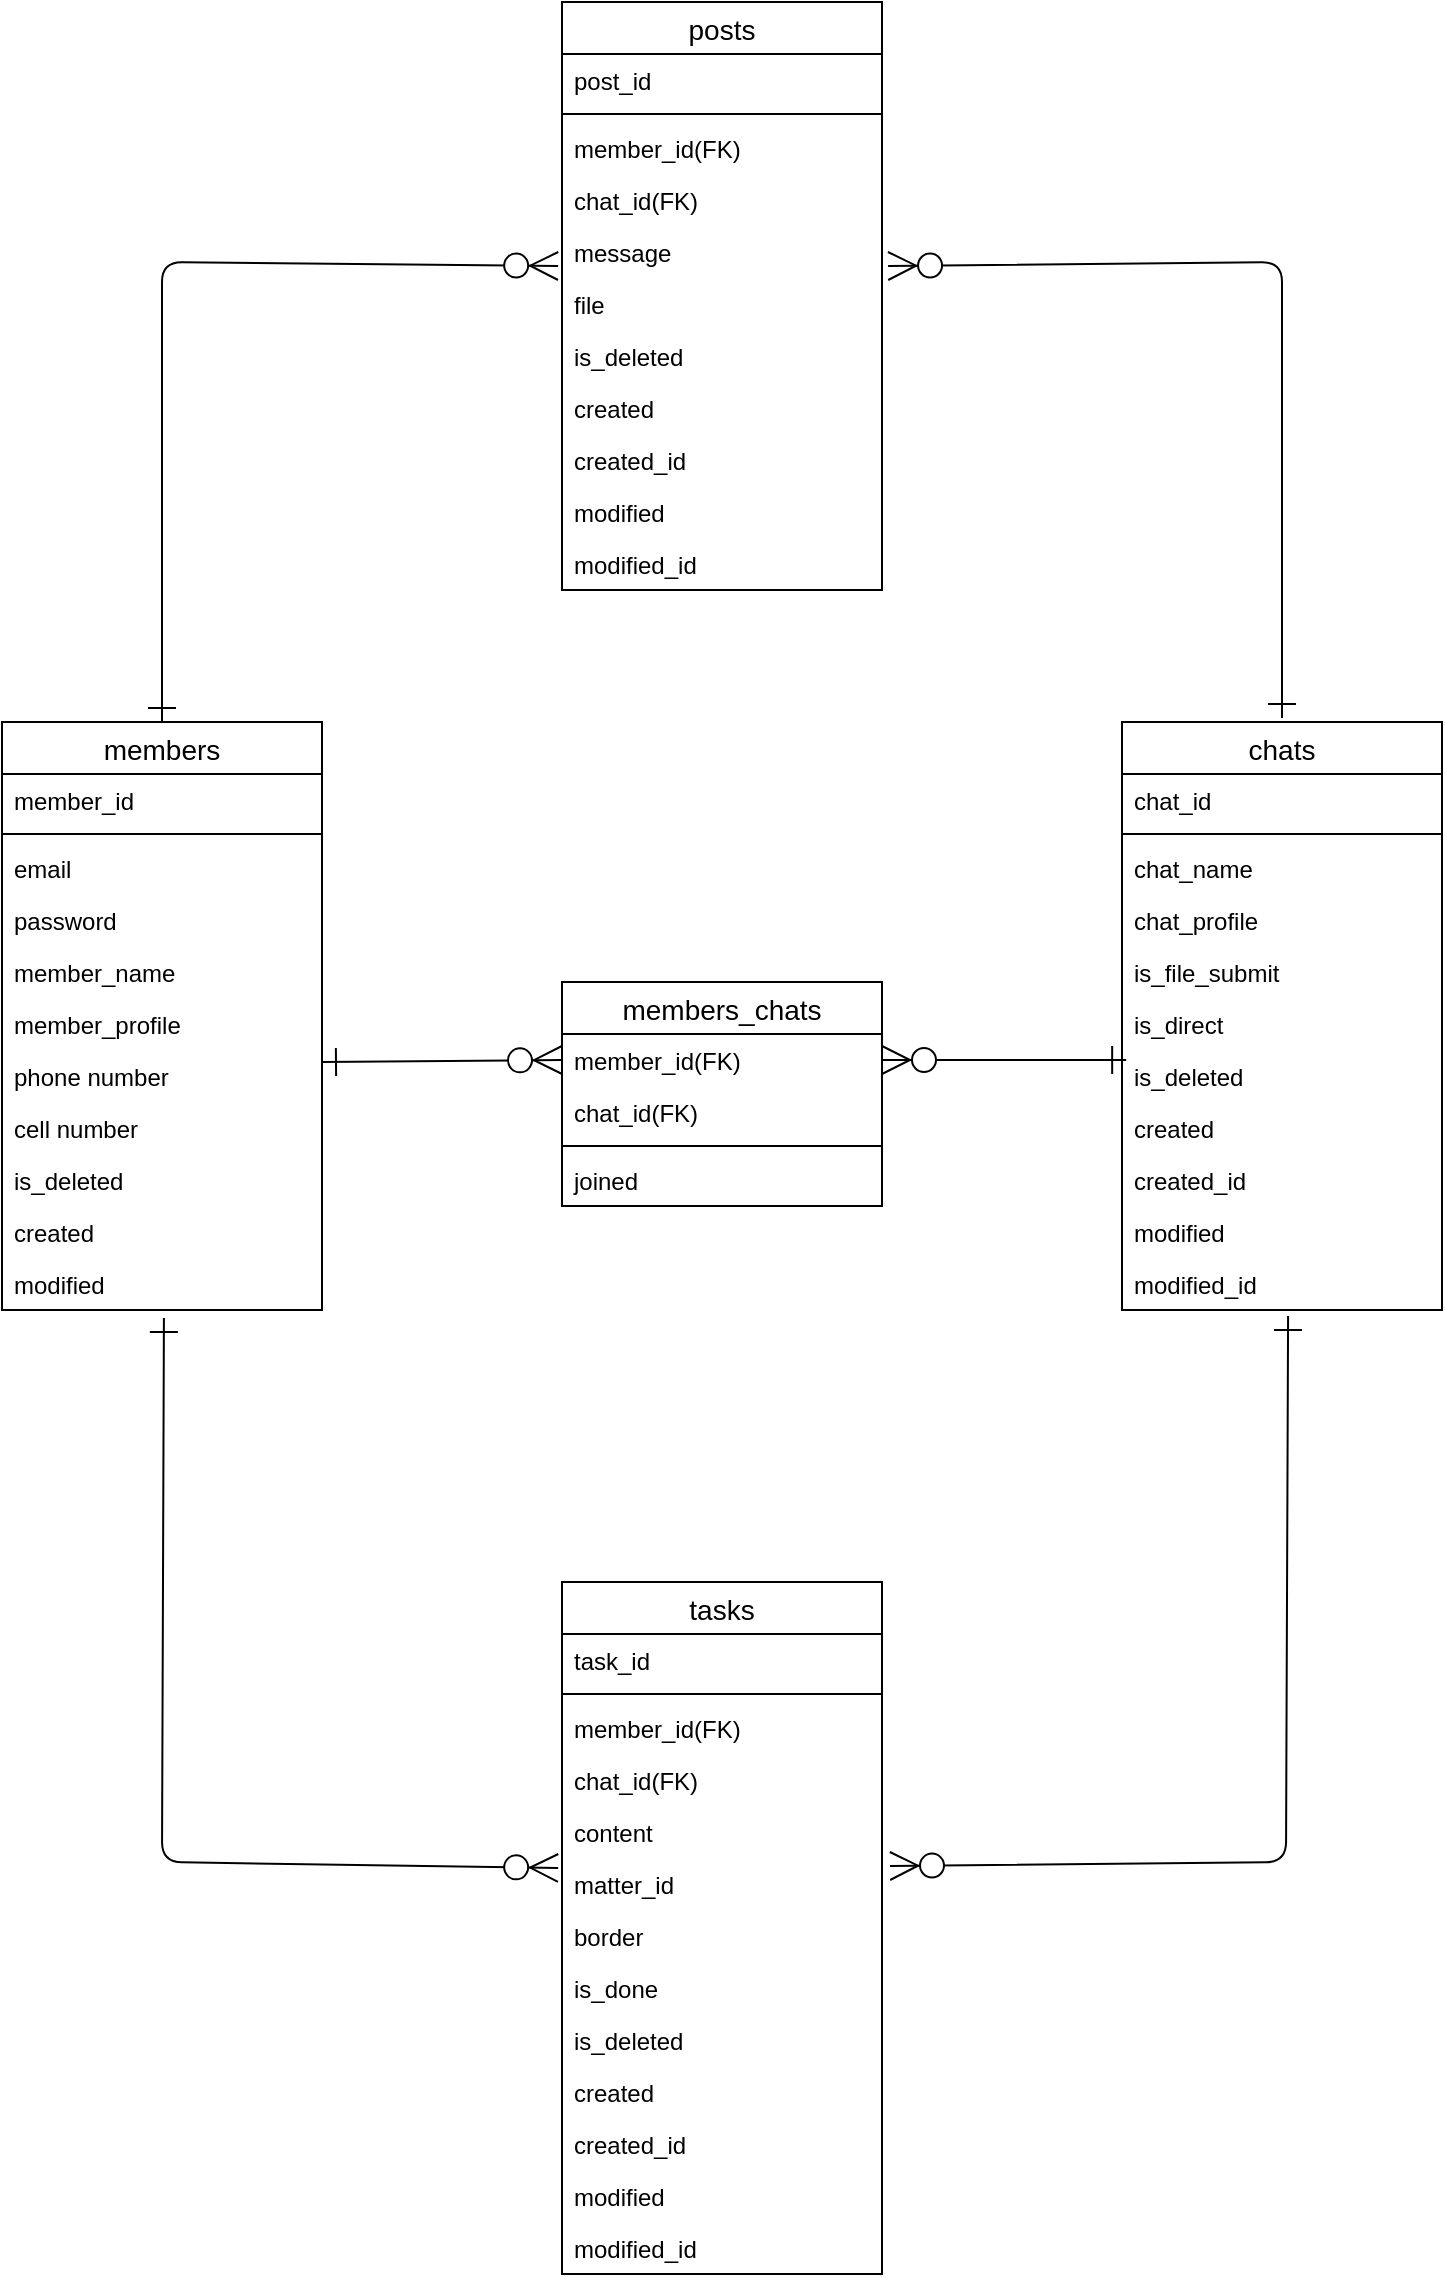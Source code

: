 <mxfile version="13.1.3">
    <diagram id="6hGFLwfOUW9BJ-s0fimq" name="Page-1">
        <mxGraphModel dx="675" dy="1175" grid="1" gridSize="10" guides="1" tooltips="1" connect="1" arrows="1" fold="1" page="1" pageScale="1" pageWidth="827" pageHeight="1169" math="0" shadow="0">
            <root>
                <mxCell id="0"/>
                <mxCell id="1" parent="0"/>
                <mxCell id="71" value="" style="fontSize=12;html=1;endArrow=ERzeroToMany;endFill=1;startArrow=ERone;startFill=0;endSize=12;startSize=12;exitX=1;exitY=0.231;exitDx=0;exitDy=0;exitPerimeter=0;entryX=0;entryY=0.5;entryDx=0;entryDy=0;" parent="1" source="19" target="82" edge="1">
                    <mxGeometry width="100" height="100" relative="1" as="geometry">
                        <mxPoint x="450" y="561" as="sourcePoint"/>
                        <mxPoint x="260" y="559" as="targetPoint"/>
                    </mxGeometry>
                </mxCell>
                <mxCell id="29" value="chats" style="swimlane;fontStyle=0;childLayout=stackLayout;horizontal=1;startSize=26;horizontalStack=0;resizeParent=1;resizeParentMax=0;resizeLast=0;collapsible=1;marginBottom=0;align=center;fontSize=14;" parent="1" vertex="1">
                    <mxGeometry x="560" y="390" width="160" height="294" as="geometry"/>
                </mxCell>
                <mxCell id="30" value="chat_id" style="text;strokeColor=none;fillColor=none;spacingLeft=4;spacingRight=4;overflow=hidden;rotatable=0;points=[[0,0.5],[1,0.5]];portConstraint=eastwest;fontSize=12;" parent="29" vertex="1">
                    <mxGeometry y="26" width="160" height="26" as="geometry"/>
                </mxCell>
                <mxCell id="31" value="" style="line;strokeWidth=1;fillColor=none;align=left;verticalAlign=middle;spacingTop=-1;spacingLeft=3;spacingRight=3;rotatable=0;labelPosition=right;points=[];portConstraint=eastwest;fontSize=12;" parent="29" vertex="1">
                    <mxGeometry y="52" width="160" height="8" as="geometry"/>
                </mxCell>
                <mxCell id="34" value="chat_name&#10;" style="text;strokeColor=none;fillColor=none;spacingLeft=4;spacingRight=4;overflow=hidden;rotatable=0;points=[[0,0.5],[1,0.5]];portConstraint=eastwest;fontSize=12;" parent="29" vertex="1">
                    <mxGeometry y="60" width="160" height="26" as="geometry"/>
                </mxCell>
                <mxCell id="32" value="chat_profile" style="text;strokeColor=none;fillColor=none;spacingLeft=4;spacingRight=4;overflow=hidden;rotatable=0;points=[[0,0.5],[1,0.5]];portConstraint=eastwest;fontSize=12;" parent="29" vertex="1">
                    <mxGeometry y="86" width="160" height="26" as="geometry"/>
                </mxCell>
                <mxCell id="33" value="is_file_submit" style="text;strokeColor=none;fillColor=none;spacingLeft=4;spacingRight=4;overflow=hidden;rotatable=0;points=[[0,0.5],[1,0.5]];portConstraint=eastwest;fontSize=12;" parent="29" vertex="1">
                    <mxGeometry y="112" width="160" height="26" as="geometry"/>
                </mxCell>
                <mxCell id="35" value="is_direct" style="text;strokeColor=none;fillColor=none;spacingLeft=4;spacingRight=4;overflow=hidden;rotatable=0;points=[[0,0.5],[1,0.5]];portConstraint=eastwest;fontSize=12;" parent="29" vertex="1">
                    <mxGeometry y="138" width="160" height="26" as="geometry"/>
                </mxCell>
                <mxCell id="36" value="is_deleted" style="text;strokeColor=none;fillColor=none;spacingLeft=4;spacingRight=4;overflow=hidden;rotatable=0;points=[[0,0.5],[1,0.5]];portConstraint=eastwest;fontSize=12;" parent="29" vertex="1">
                    <mxGeometry y="164" width="160" height="26" as="geometry"/>
                </mxCell>
                <mxCell id="39" value="created" style="text;strokeColor=none;fillColor=none;spacingLeft=4;spacingRight=4;overflow=hidden;rotatable=0;points=[[0,0.5],[1,0.5]];portConstraint=eastwest;fontSize=12;" parent="29" vertex="1">
                    <mxGeometry y="190" width="160" height="26" as="geometry"/>
                </mxCell>
                <mxCell id="37" value="created_id" style="text;strokeColor=none;fillColor=none;spacingLeft=4;spacingRight=4;overflow=hidden;rotatable=0;points=[[0,0.5],[1,0.5]];portConstraint=eastwest;fontSize=12;" parent="29" vertex="1">
                    <mxGeometry y="216" width="160" height="26" as="geometry"/>
                </mxCell>
                <mxCell id="40" value="modified" style="text;strokeColor=none;fillColor=none;spacingLeft=4;spacingRight=4;overflow=hidden;rotatable=0;points=[[0,0.5],[1,0.5]];portConstraint=eastwest;fontSize=12;" parent="29" vertex="1">
                    <mxGeometry y="242" width="160" height="26" as="geometry"/>
                </mxCell>
                <mxCell id="41" value="modified_id" style="text;strokeColor=none;fillColor=none;spacingLeft=4;spacingRight=4;overflow=hidden;rotatable=0;points=[[0,0.5],[1,0.5]];portConstraint=eastwest;fontSize=12;" parent="29" vertex="1">
                    <mxGeometry y="268" width="160" height="26" as="geometry"/>
                </mxCell>
                <mxCell id="54" value="tasks" style="swimlane;fontStyle=0;childLayout=stackLayout;horizontal=1;startSize=26;horizontalStack=0;resizeParent=1;resizeParentMax=0;resizeLast=0;collapsible=1;marginBottom=0;align=center;fontSize=14;" parent="1" vertex="1">
                    <mxGeometry x="280" y="820" width="160" height="346" as="geometry"/>
                </mxCell>
                <mxCell id="55" value="task_id" style="text;strokeColor=none;fillColor=none;spacingLeft=4;spacingRight=4;overflow=hidden;rotatable=0;points=[[0,0.5],[1,0.5]];portConstraint=eastwest;fontSize=12;" parent="54" vertex="1">
                    <mxGeometry y="26" width="160" height="26" as="geometry"/>
                </mxCell>
                <mxCell id="56" value="" style="line;strokeWidth=1;fillColor=none;align=left;verticalAlign=middle;spacingTop=-1;spacingLeft=3;spacingRight=3;rotatable=0;labelPosition=right;points=[];portConstraint=eastwest;fontSize=12;" parent="54" vertex="1">
                    <mxGeometry y="52" width="160" height="8" as="geometry"/>
                </mxCell>
                <mxCell id="98" value="member_id(FK)" style="text;strokeColor=none;fillColor=none;spacingLeft=4;spacingRight=4;overflow=hidden;rotatable=0;points=[[0,0.5],[1,0.5]];portConstraint=eastwest;fontSize=12;" parent="54" vertex="1">
                    <mxGeometry y="60" width="160" height="26" as="geometry"/>
                </mxCell>
                <mxCell id="97" value="chat_id(FK)" style="text;strokeColor=none;fillColor=none;spacingLeft=4;spacingRight=4;overflow=hidden;rotatable=0;points=[[0,0.5],[1,0.5]];portConstraint=eastwest;fontSize=12;" parent="54" vertex="1">
                    <mxGeometry y="86" width="160" height="26" as="geometry"/>
                </mxCell>
                <mxCell id="57" value="content" style="text;strokeColor=none;fillColor=none;spacingLeft=4;spacingRight=4;overflow=hidden;rotatable=0;points=[[0,0.5],[1,0.5]];portConstraint=eastwest;fontSize=12;" parent="54" vertex="1">
                    <mxGeometry y="112" width="160" height="26" as="geometry"/>
                </mxCell>
                <mxCell id="58" value="matter_id" style="text;strokeColor=none;fillColor=none;spacingLeft=4;spacingRight=4;overflow=hidden;rotatable=0;points=[[0,0.5],[1,0.5]];portConstraint=eastwest;fontSize=12;" parent="54" vertex="1">
                    <mxGeometry y="138" width="160" height="26" as="geometry"/>
                </mxCell>
                <mxCell id="59" value="border" style="text;strokeColor=none;fillColor=none;spacingLeft=4;spacingRight=4;overflow=hidden;rotatable=0;points=[[0,0.5],[1,0.5]];portConstraint=eastwest;fontSize=12;" parent="54" vertex="1">
                    <mxGeometry y="164" width="160" height="26" as="geometry"/>
                </mxCell>
                <mxCell id="65" value="is_done" style="text;strokeColor=none;fillColor=none;spacingLeft=4;spacingRight=4;overflow=hidden;rotatable=0;points=[[0,0.5],[1,0.5]];portConstraint=eastwest;fontSize=12;" parent="54" vertex="1">
                    <mxGeometry y="190" width="160" height="26" as="geometry"/>
                </mxCell>
                <mxCell id="64" value="is_deleted" style="text;strokeColor=none;fillColor=none;spacingLeft=4;spacingRight=4;overflow=hidden;rotatable=0;points=[[0,0.5],[1,0.5]];portConstraint=eastwest;fontSize=12;" parent="54" vertex="1">
                    <mxGeometry y="216" width="160" height="26" as="geometry"/>
                </mxCell>
                <mxCell id="60" value="created" style="text;strokeColor=none;fillColor=none;spacingLeft=4;spacingRight=4;overflow=hidden;rotatable=0;points=[[0,0.5],[1,0.5]];portConstraint=eastwest;fontSize=12;" parent="54" vertex="1">
                    <mxGeometry y="242" width="160" height="26" as="geometry"/>
                </mxCell>
                <mxCell id="61" value="created_id&#10;" style="text;strokeColor=none;fillColor=none;spacingLeft=4;spacingRight=4;overflow=hidden;rotatable=0;points=[[0,0.5],[1,0.5]];portConstraint=eastwest;fontSize=12;" parent="54" vertex="1">
                    <mxGeometry y="268" width="160" height="26" as="geometry"/>
                </mxCell>
                <mxCell id="62" value="modified" style="text;strokeColor=none;fillColor=none;spacingLeft=4;spacingRight=4;overflow=hidden;rotatable=0;points=[[0,0.5],[1,0.5]];portConstraint=eastwest;fontSize=12;" parent="54" vertex="1">
                    <mxGeometry y="294" width="160" height="26" as="geometry"/>
                </mxCell>
                <mxCell id="63" value="modified_id" style="text;strokeColor=none;fillColor=none;spacingLeft=4;spacingRight=4;overflow=hidden;rotatable=0;points=[[0,0.5],[1,0.5]];portConstraint=eastwest;fontSize=12;" parent="54" vertex="1">
                    <mxGeometry y="320" width="160" height="26" as="geometry"/>
                </mxCell>
                <mxCell id="73" value="" style="fontSize=12;html=1;endArrow=ERzeroToMany;endFill=1;startArrow=ERone;startFill=0;endSize=12;startSize=12;exitX=0.5;exitY=0;exitDx=0;exitDy=0;entryX=-0.012;entryY=0.769;entryDx=0;entryDy=0;entryPerimeter=0;" parent="1" source="13" target="95" edge="1">
                    <mxGeometry width="100" height="100" relative="1" as="geometry">
                        <mxPoint x="330" y="331.016" as="sourcePoint"/>
                        <mxPoint x="260" y="160" as="targetPoint"/>
                        <Array as="points">
                            <mxPoint x="80" y="160"/>
                        </Array>
                    </mxGeometry>
                </mxCell>
                <mxCell id="74" value="" style="fontSize=12;html=1;endArrow=ERzeroToMany;endFill=1;startArrow=ERone;startFill=0;endSize=12;startSize=12;entryX=1.025;entryY=0.154;entryDx=0;entryDy=0;entryPerimeter=0;exitX=0.519;exitY=1.115;exitDx=0;exitDy=0;exitPerimeter=0;" parent="1" source="41" target="58" edge="1">
                    <mxGeometry width="100" height="100" relative="1" as="geometry">
                        <mxPoint x="642" y="730" as="sourcePoint"/>
                        <mxPoint x="470" y="960" as="targetPoint"/>
                        <Array as="points">
                            <mxPoint x="642" y="960"/>
                        </Array>
                    </mxGeometry>
                </mxCell>
                <mxCell id="76" value="" style="fontSize=12;html=1;endArrow=ERzeroToMany;endFill=1;startArrow=ERone;startFill=0;endSize=12;startSize=12;entryX=1.019;entryY=0.769;entryDx=0;entryDy=0;entryPerimeter=0;" parent="1" target="95" edge="1">
                    <mxGeometry width="100" height="100" relative="1" as="geometry">
                        <mxPoint x="640" y="388" as="sourcePoint"/>
                        <mxPoint x="460" y="160" as="targetPoint"/>
                        <Array as="points">
                            <mxPoint x="640" y="160"/>
                        </Array>
                    </mxGeometry>
                </mxCell>
                <mxCell id="42" value="posts" style="swimlane;fontStyle=0;childLayout=stackLayout;horizontal=1;startSize=26;horizontalStack=0;resizeParent=1;resizeParentMax=0;resizeLast=0;collapsible=1;marginBottom=0;align=center;fontSize=14;" parent="1" vertex="1">
                    <mxGeometry x="280" y="30" width="160" height="294" as="geometry"/>
                </mxCell>
                <mxCell id="43" value="post_id" style="text;strokeColor=none;fillColor=none;spacingLeft=4;spacingRight=4;overflow=hidden;rotatable=0;points=[[0,0.5],[1,0.5]];portConstraint=eastwest;fontSize=12;" parent="42" vertex="1">
                    <mxGeometry y="26" width="160" height="26" as="geometry"/>
                </mxCell>
                <mxCell id="44" value="" style="line;strokeWidth=1;fillColor=none;align=left;verticalAlign=middle;spacingTop=-1;spacingLeft=3;spacingRight=3;rotatable=0;labelPosition=right;points=[];portConstraint=eastwest;fontSize=12;" parent="42" vertex="1">
                    <mxGeometry y="52" width="160" height="8" as="geometry"/>
                </mxCell>
                <mxCell id="96" value="member_id(FK)" style="text;strokeColor=none;fillColor=none;spacingLeft=4;spacingRight=4;overflow=hidden;rotatable=0;points=[[0,0.5],[1,0.5]];portConstraint=eastwest;fontSize=12;" parent="42" vertex="1">
                    <mxGeometry y="60" width="160" height="26" as="geometry"/>
                </mxCell>
                <mxCell id="45" value="chat_id(FK)" style="text;strokeColor=none;fillColor=none;spacingLeft=4;spacingRight=4;overflow=hidden;rotatable=0;points=[[0,0.5],[1,0.5]];portConstraint=eastwest;fontSize=12;" parent="42" vertex="1">
                    <mxGeometry y="86" width="160" height="26" as="geometry"/>
                </mxCell>
                <mxCell id="95" value="message" style="text;strokeColor=none;fillColor=none;spacingLeft=4;spacingRight=4;overflow=hidden;rotatable=0;points=[[0,0.5],[1,0.5]];portConstraint=eastwest;fontSize=12;" parent="42" vertex="1">
                    <mxGeometry y="112" width="160" height="26" as="geometry"/>
                </mxCell>
                <mxCell id="46" value="file" style="text;strokeColor=none;fillColor=none;spacingLeft=4;spacingRight=4;overflow=hidden;rotatable=0;points=[[0,0.5],[1,0.5]];portConstraint=eastwest;fontSize=12;" parent="42" vertex="1">
                    <mxGeometry y="138" width="160" height="26" as="geometry"/>
                </mxCell>
                <mxCell id="51" value="is_deleted" style="text;strokeColor=none;fillColor=none;spacingLeft=4;spacingRight=4;overflow=hidden;rotatable=0;points=[[0,0.5],[1,0.5]];portConstraint=eastwest;fontSize=12;" parent="42" vertex="1">
                    <mxGeometry y="164" width="160" height="26" as="geometry"/>
                </mxCell>
                <mxCell id="52" value="created" style="text;strokeColor=none;fillColor=none;spacingLeft=4;spacingRight=4;overflow=hidden;rotatable=0;points=[[0,0.5],[1,0.5]];portConstraint=eastwest;fontSize=12;" parent="42" vertex="1">
                    <mxGeometry y="190" width="160" height="26" as="geometry"/>
                </mxCell>
                <mxCell id="49" value="created_id&#10;" style="text;strokeColor=none;fillColor=none;spacingLeft=4;spacingRight=4;overflow=hidden;rotatable=0;points=[[0,0.5],[1,0.5]];portConstraint=eastwest;fontSize=12;" parent="42" vertex="1">
                    <mxGeometry y="216" width="160" height="26" as="geometry"/>
                </mxCell>
                <mxCell id="53" value="modified" style="text;strokeColor=none;fillColor=none;spacingLeft=4;spacingRight=4;overflow=hidden;rotatable=0;points=[[0,0.5],[1,0.5]];portConstraint=eastwest;fontSize=12;" parent="42" vertex="1">
                    <mxGeometry y="242" width="160" height="26" as="geometry"/>
                </mxCell>
                <mxCell id="50" value="modified_id" style="text;strokeColor=none;fillColor=none;spacingLeft=4;spacingRight=4;overflow=hidden;rotatable=0;points=[[0,0.5],[1,0.5]];portConstraint=eastwest;fontSize=12;" parent="42" vertex="1">
                    <mxGeometry y="268" width="160" height="26" as="geometry"/>
                </mxCell>
                <mxCell id="93" value="" style="fontSize=12;html=1;endArrow=ERzeroToMany;endFill=1;startArrow=ERone;startFill=0;endSize=12;startSize=12;exitX=0.013;exitY=0.192;exitDx=0;exitDy=0;exitPerimeter=0;entryX=1;entryY=0.5;entryDx=0;entryDy=0;" parent="1" source="36" target="82" edge="1">
                    <mxGeometry width="100" height="100" relative="1" as="geometry">
                        <mxPoint x="450" y="561.006" as="sourcePoint"/>
                        <mxPoint x="460" y="559" as="targetPoint"/>
                    </mxGeometry>
                </mxCell>
                <mxCell id="81" value="members_chats" style="swimlane;fontStyle=0;childLayout=stackLayout;horizontal=1;startSize=26;horizontalStack=0;resizeParent=1;resizeParentMax=0;resizeLast=0;collapsible=1;marginBottom=0;align=center;fontSize=14;" parent="1" vertex="1">
                    <mxGeometry x="280" y="520" width="160" height="112" as="geometry">
                        <mxRectangle x="280" y="520" width="130" height="26" as="alternateBounds"/>
                    </mxGeometry>
                </mxCell>
                <mxCell id="82" value="member_id(FK)" style="text;strokeColor=none;fillColor=none;spacingLeft=4;spacingRight=4;overflow=hidden;rotatable=0;points=[[0,0.5],[1,0.5]];portConstraint=eastwest;fontSize=12;" parent="81" vertex="1">
                    <mxGeometry y="26" width="160" height="26" as="geometry"/>
                </mxCell>
                <mxCell id="84" value="chat_id(FK)" style="text;strokeColor=none;fillColor=none;spacingLeft=4;spacingRight=4;overflow=hidden;rotatable=0;points=[[0,0.5],[1,0.5]];portConstraint=eastwest;fontSize=12;" parent="81" vertex="1">
                    <mxGeometry y="52" width="160" height="26" as="geometry"/>
                </mxCell>
                <mxCell id="94" value="" style="line;strokeWidth=1;fillColor=none;align=left;verticalAlign=middle;spacingTop=-1;spacingLeft=3;spacingRight=3;rotatable=0;labelPosition=right;points=[];portConstraint=eastwest;fontSize=12;" parent="81" vertex="1">
                    <mxGeometry y="78" width="160" height="8" as="geometry"/>
                </mxCell>
                <mxCell id="85" value="joined" style="text;strokeColor=none;fillColor=none;spacingLeft=4;spacingRight=4;overflow=hidden;rotatable=0;points=[[0,0.5],[1,0.5]];portConstraint=eastwest;fontSize=12;" parent="81" vertex="1">
                    <mxGeometry y="86" width="160" height="26" as="geometry"/>
                </mxCell>
                <mxCell id="13" value="members" style="swimlane;fontStyle=0;childLayout=stackLayout;horizontal=1;startSize=26;horizontalStack=0;resizeParent=1;resizeParentMax=0;resizeLast=0;collapsible=1;marginBottom=0;align=center;fontSize=14;" parent="1" vertex="1">
                    <mxGeometry y="390" width="160" height="294" as="geometry"/>
                </mxCell>
                <mxCell id="14" value="member_id" style="text;strokeColor=none;fillColor=none;spacingLeft=4;spacingRight=4;overflow=hidden;rotatable=0;points=[[0,0.5],[1,0.5]];portConstraint=eastwest;fontSize=12;" parent="13" vertex="1">
                    <mxGeometry y="26" width="160" height="26" as="geometry"/>
                </mxCell>
                <mxCell id="24" value="" style="line;strokeWidth=1;fillColor=none;align=left;verticalAlign=middle;spacingTop=-1;spacingLeft=3;spacingRight=3;rotatable=0;labelPosition=right;points=[];portConstraint=eastwest;fontSize=12;" parent="13" vertex="1">
                    <mxGeometry y="52" width="160" height="8" as="geometry"/>
                </mxCell>
                <mxCell id="15" value="email" style="text;strokeColor=none;fillColor=none;spacingLeft=4;spacingRight=4;overflow=hidden;rotatable=0;points=[[0,0.5],[1,0.5]];portConstraint=eastwest;fontSize=12;" parent="13" vertex="1">
                    <mxGeometry y="60" width="160" height="26" as="geometry"/>
                </mxCell>
                <mxCell id="16" value="password" style="text;strokeColor=none;fillColor=none;spacingLeft=4;spacingRight=4;overflow=hidden;rotatable=0;points=[[0,0.5],[1,0.5]];portConstraint=eastwest;fontSize=12;" parent="13" vertex="1">
                    <mxGeometry y="86" width="160" height="26" as="geometry"/>
                </mxCell>
                <mxCell id="17" value="member_name&#10;" style="text;strokeColor=none;fillColor=none;spacingLeft=4;spacingRight=4;overflow=hidden;rotatable=0;points=[[0,0.5],[1,0.5]];portConstraint=eastwest;fontSize=12;" parent="13" vertex="1">
                    <mxGeometry y="112" width="160" height="26" as="geometry"/>
                </mxCell>
                <mxCell id="18" value="member_profile" style="text;strokeColor=none;fillColor=none;spacingLeft=4;spacingRight=4;overflow=hidden;rotatable=0;points=[[0,0.5],[1,0.5]];portConstraint=eastwest;fontSize=12;" parent="13" vertex="1">
                    <mxGeometry y="138" width="160" height="26" as="geometry"/>
                </mxCell>
                <mxCell id="19" value="phone number" style="text;strokeColor=none;fillColor=none;spacingLeft=4;spacingRight=4;overflow=hidden;rotatable=0;points=[[0,0.5],[1,0.5]];portConstraint=eastwest;fontSize=12;" parent="13" vertex="1">
                    <mxGeometry y="164" width="160" height="26" as="geometry"/>
                </mxCell>
                <mxCell id="20" value="cell number" style="text;strokeColor=none;fillColor=none;spacingLeft=4;spacingRight=4;overflow=hidden;rotatable=0;points=[[0,0.5],[1,0.5]];portConstraint=eastwest;fontSize=12;" parent="13" vertex="1">
                    <mxGeometry y="190" width="160" height="26" as="geometry"/>
                </mxCell>
                <mxCell id="22" value="is_deleted" style="text;strokeColor=none;fillColor=none;spacingLeft=4;spacingRight=4;overflow=hidden;rotatable=0;points=[[0,0.5],[1,0.5]];portConstraint=eastwest;fontSize=12;" parent="13" vertex="1">
                    <mxGeometry y="216" width="160" height="26" as="geometry"/>
                </mxCell>
                <mxCell id="23" value="created" style="text;strokeColor=none;fillColor=none;spacingLeft=4;spacingRight=4;overflow=hidden;rotatable=0;points=[[0,0.5],[1,0.5]];portConstraint=eastwest;fontSize=12;" parent="13" vertex="1">
                    <mxGeometry y="242" width="160" height="26" as="geometry"/>
                </mxCell>
                <mxCell id="21" value="modified" style="text;strokeColor=none;fillColor=none;spacingLeft=4;spacingRight=4;overflow=hidden;rotatable=0;points=[[0,0.5],[1,0.5]];portConstraint=eastwest;fontSize=12;" parent="13" vertex="1">
                    <mxGeometry y="268" width="160" height="26" as="geometry"/>
                </mxCell>
                <mxCell id="99" value="" style="fontSize=12;html=1;endArrow=ERzeroToMany;endFill=1;startArrow=ERone;startFill=0;endSize=12;startSize=12;exitX=0.506;exitY=1.154;exitDx=0;exitDy=0;exitPerimeter=0;entryX=-0.012;entryY=0.192;entryDx=0;entryDy=0;entryPerimeter=0;" parent="1" source="21" target="58" edge="1">
                    <mxGeometry width="100" height="100" relative="1" as="geometry">
                        <mxPoint x="198.08" y="684.004" as="sourcePoint"/>
                        <mxPoint y="932.004" as="targetPoint"/>
                        <Array as="points">
                            <mxPoint x="80" y="960"/>
                        </Array>
                    </mxGeometry>
                </mxCell>
            </root>
        </mxGraphModel>
    </diagram>
</mxfile>